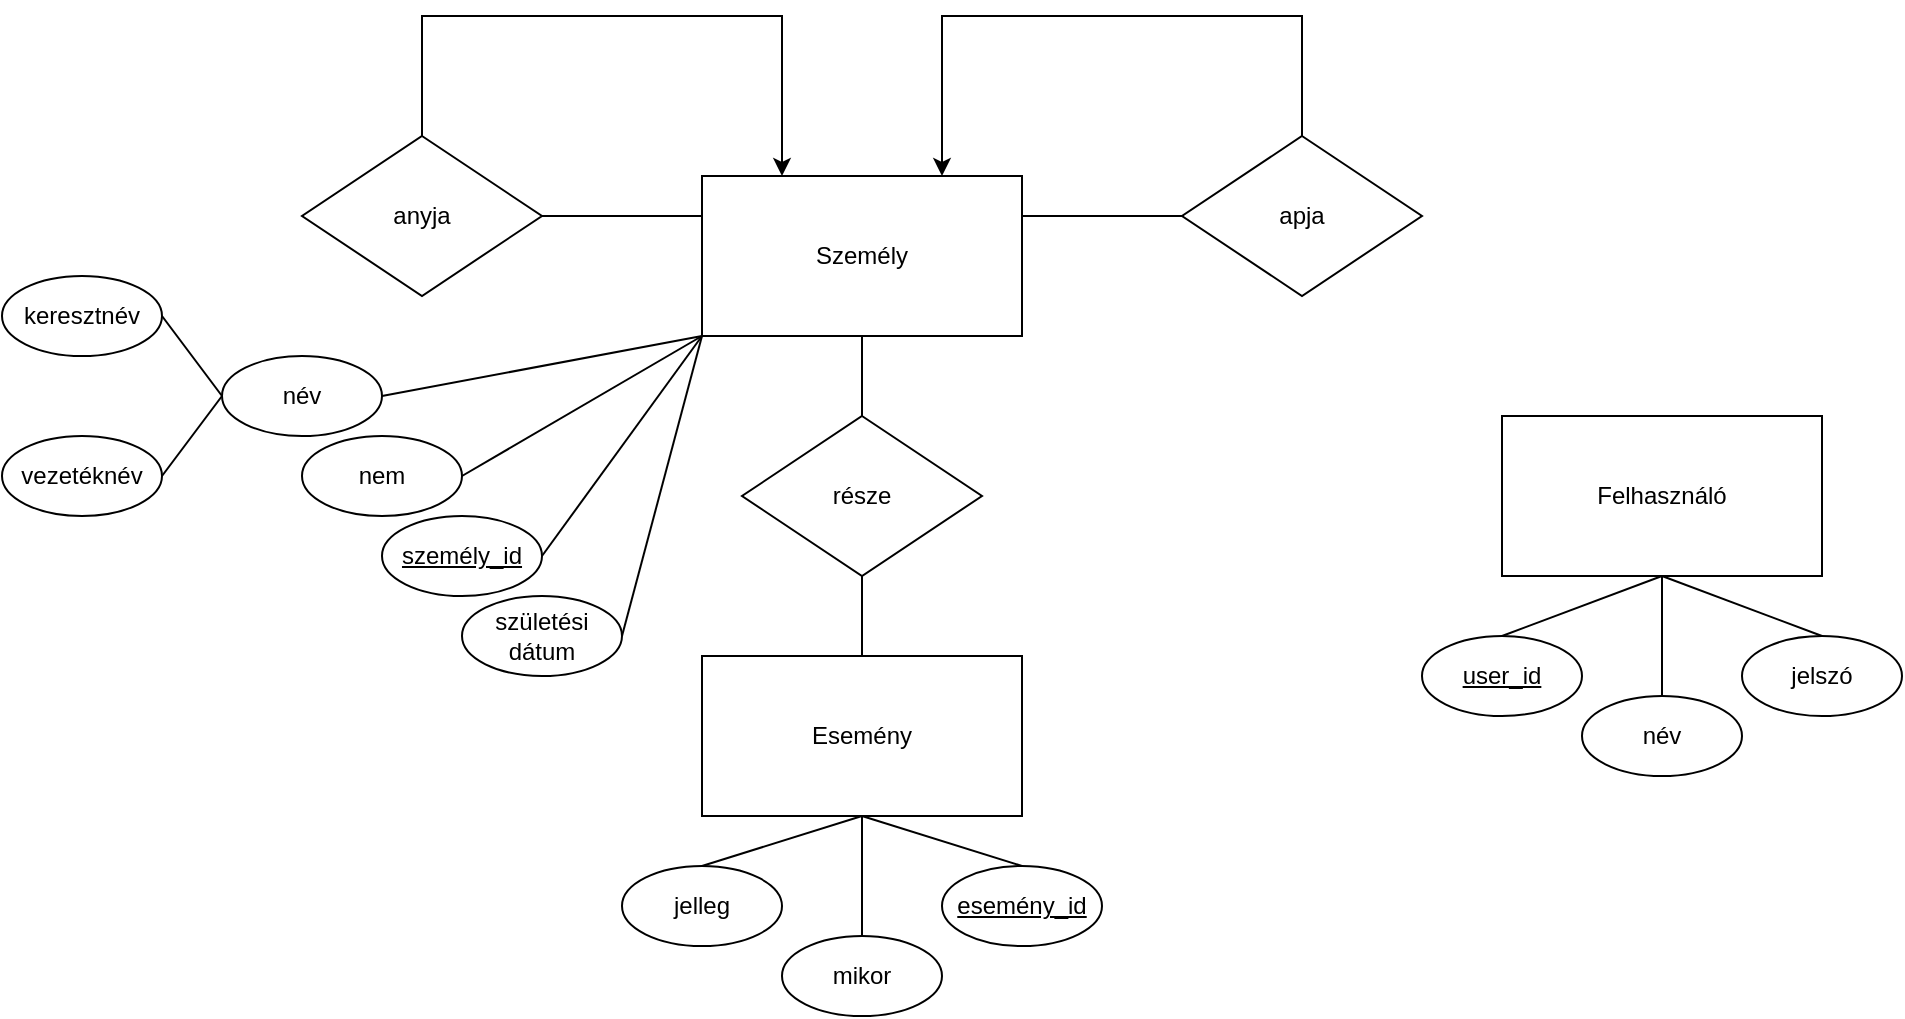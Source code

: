 <mxfile version="24.8.0">
  <diagram name="1 oldal" id="9vh7eyJ1dwKk6i9vnTL6">
    <mxGraphModel dx="1434" dy="685" grid="1" gridSize="10" guides="1" tooltips="1" connect="1" arrows="1" fold="1" page="1" pageScale="1" pageWidth="827" pageHeight="1169" math="0" shadow="0">
      <root>
        <mxCell id="0" />
        <mxCell id="1" parent="0" />
        <mxCell id="SWTcsgD4l01JTWnC3AS4-1" value="Személy" style="rounded=0;whiteSpace=wrap;html=1;" parent="1" vertex="1">
          <mxGeometry x="360" y="240" width="160" height="80" as="geometry" />
        </mxCell>
        <mxCell id="SWTcsgD4l01JTWnC3AS4-3" value="név" style="ellipse;whiteSpace=wrap;html=1;" parent="1" vertex="1">
          <mxGeometry x="120" y="330" width="80" height="40" as="geometry" />
        </mxCell>
        <mxCell id="SWTcsgD4l01JTWnC3AS4-4" value="&lt;div&gt;vezetéknév&lt;/div&gt;" style="ellipse;whiteSpace=wrap;html=1;" parent="1" vertex="1">
          <mxGeometry x="10" y="370" width="80" height="40" as="geometry" />
        </mxCell>
        <mxCell id="SWTcsgD4l01JTWnC3AS4-5" value="&lt;div&gt;keresztnév&lt;/div&gt;" style="ellipse;whiteSpace=wrap;html=1;" parent="1" vertex="1">
          <mxGeometry x="10" y="290" width="80" height="40" as="geometry" />
        </mxCell>
        <mxCell id="SWTcsgD4l01JTWnC3AS4-6" value="" style="endArrow=none;html=1;rounded=0;exitX=1;exitY=0.5;exitDx=0;exitDy=0;entryX=0;entryY=1;entryDx=0;entryDy=0;" parent="1" source="SWTcsgD4l01JTWnC3AS4-3" target="SWTcsgD4l01JTWnC3AS4-1" edge="1">
          <mxGeometry width="50" height="50" relative="1" as="geometry">
            <mxPoint x="390" y="310" as="sourcePoint" />
            <mxPoint x="440" y="260" as="targetPoint" />
          </mxGeometry>
        </mxCell>
        <mxCell id="SWTcsgD4l01JTWnC3AS4-7" value="" style="endArrow=none;html=1;rounded=0;exitX=0;exitY=0.5;exitDx=0;exitDy=0;entryX=1;entryY=0.5;entryDx=0;entryDy=0;" parent="1" source="SWTcsgD4l01JTWnC3AS4-3" target="SWTcsgD4l01JTWnC3AS4-5" edge="1">
          <mxGeometry width="50" height="50" relative="1" as="geometry">
            <mxPoint x="390" y="310" as="sourcePoint" />
            <mxPoint x="440" y="260" as="targetPoint" />
          </mxGeometry>
        </mxCell>
        <mxCell id="SWTcsgD4l01JTWnC3AS4-8" value="" style="endArrow=none;html=1;rounded=0;entryX=1;entryY=0.5;entryDx=0;entryDy=0;exitX=0;exitY=0.5;exitDx=0;exitDy=0;" parent="1" source="SWTcsgD4l01JTWnC3AS4-3" target="SWTcsgD4l01JTWnC3AS4-4" edge="1">
          <mxGeometry width="50" height="50" relative="1" as="geometry">
            <mxPoint x="120" y="360" as="sourcePoint" />
            <mxPoint x="100" y="320" as="targetPoint" />
          </mxGeometry>
        </mxCell>
        <mxCell id="SWTcsgD4l01JTWnC3AS4-9" value="nem" style="ellipse;whiteSpace=wrap;html=1;" parent="1" vertex="1">
          <mxGeometry x="160" y="370" width="80" height="40" as="geometry" />
        </mxCell>
        <mxCell id="SWTcsgD4l01JTWnC3AS4-10" value="születési dátum" style="ellipse;whiteSpace=wrap;html=1;" parent="1" vertex="1">
          <mxGeometry x="240" y="450" width="80" height="40" as="geometry" />
        </mxCell>
        <mxCell id="SWTcsgD4l01JTWnC3AS4-11" value="&lt;u&gt;személy_id&lt;/u&gt;" style="ellipse;whiteSpace=wrap;html=1;" parent="1" vertex="1">
          <mxGeometry x="200" y="410" width="80" height="40" as="geometry" />
        </mxCell>
        <mxCell id="SWTcsgD4l01JTWnC3AS4-12" value="" style="endArrow=none;html=1;rounded=0;entryX=0;entryY=1;entryDx=0;entryDy=0;exitX=1;exitY=0.5;exitDx=0;exitDy=0;" parent="1" source="SWTcsgD4l01JTWnC3AS4-9" target="SWTcsgD4l01JTWnC3AS4-1" edge="1">
          <mxGeometry width="50" height="50" relative="1" as="geometry">
            <mxPoint x="360" y="400" as="sourcePoint" />
            <mxPoint x="410" y="350" as="targetPoint" />
          </mxGeometry>
        </mxCell>
        <mxCell id="SWTcsgD4l01JTWnC3AS4-14" value="" style="endArrow=none;html=1;rounded=0;entryX=0;entryY=1;entryDx=0;entryDy=0;exitX=1;exitY=0.5;exitDx=0;exitDy=0;" parent="1" source="SWTcsgD4l01JTWnC3AS4-11" target="SWTcsgD4l01JTWnC3AS4-1" edge="1">
          <mxGeometry width="50" height="50" relative="1" as="geometry">
            <mxPoint x="240" y="430" as="sourcePoint" />
            <mxPoint x="380" y="310" as="targetPoint" />
          </mxGeometry>
        </mxCell>
        <mxCell id="SWTcsgD4l01JTWnC3AS4-15" value="" style="endArrow=none;html=1;rounded=0;entryX=0;entryY=1;entryDx=0;entryDy=0;exitX=1;exitY=0.5;exitDx=0;exitDy=0;" parent="1" source="SWTcsgD4l01JTWnC3AS4-10" target="SWTcsgD4l01JTWnC3AS4-1" edge="1">
          <mxGeometry width="50" height="50" relative="1" as="geometry">
            <mxPoint x="250" y="440" as="sourcePoint" />
            <mxPoint x="390" y="320" as="targetPoint" />
          </mxGeometry>
        </mxCell>
        <mxCell id="SWTcsgD4l01JTWnC3AS4-16" value="anyja" style="rhombus;whiteSpace=wrap;html=1;" parent="1" vertex="1">
          <mxGeometry x="160" y="220" width="120" height="80" as="geometry" />
        </mxCell>
        <mxCell id="SWTcsgD4l01JTWnC3AS4-17" value="apja" style="rhombus;whiteSpace=wrap;html=1;" parent="1" vertex="1">
          <mxGeometry x="600" y="220" width="120" height="80" as="geometry" />
        </mxCell>
        <mxCell id="SWTcsgD4l01JTWnC3AS4-18" value="" style="endArrow=none;html=1;rounded=0;exitX=1;exitY=0.5;exitDx=0;exitDy=0;entryX=0;entryY=0.25;entryDx=0;entryDy=0;" parent="1" source="SWTcsgD4l01JTWnC3AS4-16" target="SWTcsgD4l01JTWnC3AS4-1" edge="1">
          <mxGeometry width="50" height="50" relative="1" as="geometry">
            <mxPoint x="360" y="280" as="sourcePoint" />
            <mxPoint x="410" y="230" as="targetPoint" />
          </mxGeometry>
        </mxCell>
        <mxCell id="SWTcsgD4l01JTWnC3AS4-20" value="" style="endArrow=none;html=1;rounded=0;exitX=1;exitY=0.25;exitDx=0;exitDy=0;entryX=0;entryY=0.5;entryDx=0;entryDy=0;" parent="1" source="SWTcsgD4l01JTWnC3AS4-1" target="SWTcsgD4l01JTWnC3AS4-17" edge="1">
          <mxGeometry width="50" height="50" relative="1" as="geometry">
            <mxPoint x="296" y="283" as="sourcePoint" />
            <mxPoint x="380" y="280" as="targetPoint" />
          </mxGeometry>
        </mxCell>
        <mxCell id="SWTcsgD4l01JTWnC3AS4-21" value="" style="endArrow=classic;html=1;rounded=0;exitX=0.5;exitY=0;exitDx=0;exitDy=0;entryX=0.25;entryY=0;entryDx=0;entryDy=0;" parent="1" source="SWTcsgD4l01JTWnC3AS4-16" edge="1" target="SWTcsgD4l01JTWnC3AS4-1">
          <mxGeometry width="50" height="50" relative="1" as="geometry">
            <mxPoint x="360" y="280" as="sourcePoint" />
            <mxPoint x="370" y="240" as="targetPoint" />
            <Array as="points">
              <mxPoint x="220" y="160" />
              <mxPoint x="400" y="160" />
            </Array>
          </mxGeometry>
        </mxCell>
        <mxCell id="SWTcsgD4l01JTWnC3AS4-22" value="" style="endArrow=classic;html=1;rounded=0;exitX=0.5;exitY=0;exitDx=0;exitDy=0;entryX=0.75;entryY=0;entryDx=0;entryDy=0;" parent="1" source="SWTcsgD4l01JTWnC3AS4-17" target="SWTcsgD4l01JTWnC3AS4-1" edge="1">
          <mxGeometry width="50" height="50" relative="1" as="geometry">
            <mxPoint x="210" y="250" as="sourcePoint" />
            <mxPoint x="410" y="250" as="targetPoint" />
            <Array as="points">
              <mxPoint x="660" y="160" />
              <mxPoint x="480" y="160" />
            </Array>
          </mxGeometry>
        </mxCell>
        <mxCell id="SWTcsgD4l01JTWnC3AS4-30" value="Esemény" style="rounded=0;whiteSpace=wrap;html=1;" parent="1" vertex="1">
          <mxGeometry x="360" y="480" width="160" height="80" as="geometry" />
        </mxCell>
        <mxCell id="SWTcsgD4l01JTWnC3AS4-31" value="&lt;u&gt;esemény_id&lt;/u&gt;" style="ellipse;whiteSpace=wrap;html=1;" parent="1" vertex="1">
          <mxGeometry x="480" y="585" width="80" height="40" as="geometry" />
        </mxCell>
        <mxCell id="SWTcsgD4l01JTWnC3AS4-32" value="mikor" style="ellipse;whiteSpace=wrap;html=1;" parent="1" vertex="1">
          <mxGeometry x="400" y="620" width="80" height="40" as="geometry" />
        </mxCell>
        <mxCell id="SWTcsgD4l01JTWnC3AS4-33" value="jelleg" style="ellipse;whiteSpace=wrap;html=1;" parent="1" vertex="1">
          <mxGeometry x="320" y="585" width="80" height="40" as="geometry" />
        </mxCell>
        <mxCell id="SWTcsgD4l01JTWnC3AS4-34" value="" style="endArrow=none;html=1;rounded=0;entryX=0.5;entryY=1;entryDx=0;entryDy=0;exitX=0.5;exitY=0;exitDx=0;exitDy=0;" parent="1" source="SWTcsgD4l01JTWnC3AS4-33" target="SWTcsgD4l01JTWnC3AS4-30" edge="1">
          <mxGeometry width="50" height="50" relative="1" as="geometry">
            <mxPoint x="330" y="480" as="sourcePoint" />
            <mxPoint x="370" y="330" as="targetPoint" />
          </mxGeometry>
        </mxCell>
        <mxCell id="SWTcsgD4l01JTWnC3AS4-35" value="" style="endArrow=none;html=1;rounded=0;entryX=0.5;entryY=1;entryDx=0;entryDy=0;exitX=0.5;exitY=0;exitDx=0;exitDy=0;" parent="1" source="SWTcsgD4l01JTWnC3AS4-32" target="SWTcsgD4l01JTWnC3AS4-30" edge="1">
          <mxGeometry width="50" height="50" relative="1" as="geometry">
            <mxPoint x="440" y="630" as="sourcePoint" />
            <mxPoint x="450" y="580" as="targetPoint" />
          </mxGeometry>
        </mxCell>
        <mxCell id="SWTcsgD4l01JTWnC3AS4-36" value="" style="endArrow=none;html=1;rounded=0;entryX=0.5;entryY=1;entryDx=0;entryDy=0;exitX=0.5;exitY=0;exitDx=0;exitDy=0;" parent="1" source="SWTcsgD4l01JTWnC3AS4-31" target="SWTcsgD4l01JTWnC3AS4-30" edge="1">
          <mxGeometry width="50" height="50" relative="1" as="geometry">
            <mxPoint x="380" y="640" as="sourcePoint" />
            <mxPoint x="460" y="590" as="targetPoint" />
          </mxGeometry>
        </mxCell>
        <mxCell id="SWTcsgD4l01JTWnC3AS4-37" value="része" style="rhombus;whiteSpace=wrap;html=1;" parent="1" vertex="1">
          <mxGeometry x="380" y="360" width="120" height="80" as="geometry" />
        </mxCell>
        <mxCell id="SWTcsgD4l01JTWnC3AS4-38" value="" style="endArrow=none;html=1;rounded=0;entryX=0.5;entryY=1;entryDx=0;entryDy=0;exitX=0.5;exitY=0;exitDx=0;exitDy=0;" parent="1" source="SWTcsgD4l01JTWnC3AS4-37" target="SWTcsgD4l01JTWnC3AS4-1" edge="1">
          <mxGeometry width="50" height="50" relative="1" as="geometry">
            <mxPoint x="390" y="410" as="sourcePoint" />
            <mxPoint x="440" y="360" as="targetPoint" />
          </mxGeometry>
        </mxCell>
        <mxCell id="SWTcsgD4l01JTWnC3AS4-39" value="" style="endArrow=none;html=1;rounded=0;entryX=0.5;entryY=1;entryDx=0;entryDy=0;exitX=0.5;exitY=0;exitDx=0;exitDy=0;" parent="1" source="SWTcsgD4l01JTWnC3AS4-30" target="SWTcsgD4l01JTWnC3AS4-37" edge="1">
          <mxGeometry width="50" height="50" relative="1" as="geometry">
            <mxPoint x="450" y="380" as="sourcePoint" />
            <mxPoint x="450" y="330" as="targetPoint" />
          </mxGeometry>
        </mxCell>
        <mxCell id="SWTcsgD4l01JTWnC3AS4-41" value="Felhasználó" style="rounded=0;whiteSpace=wrap;html=1;" parent="1" vertex="1">
          <mxGeometry x="760" y="360" width="160" height="80" as="geometry" />
        </mxCell>
        <mxCell id="SWTcsgD4l01JTWnC3AS4-42" value="&lt;u&gt;user_id&lt;/u&gt;" style="ellipse;whiteSpace=wrap;html=1;" parent="1" vertex="1">
          <mxGeometry x="720" y="470" width="80" height="40" as="geometry" />
        </mxCell>
        <mxCell id="SWTcsgD4l01JTWnC3AS4-43" value="név" style="ellipse;whiteSpace=wrap;html=1;" parent="1" vertex="1">
          <mxGeometry x="800" y="500" width="80" height="40" as="geometry" />
        </mxCell>
        <mxCell id="SWTcsgD4l01JTWnC3AS4-45" value="jelszó" style="ellipse;whiteSpace=wrap;html=1;" parent="1" vertex="1">
          <mxGeometry x="880" y="470" width="80" height="40" as="geometry" />
        </mxCell>
        <mxCell id="SWTcsgD4l01JTWnC3AS4-46" value="" style="endArrow=none;html=1;rounded=0;entryX=0.5;entryY=1;entryDx=0;entryDy=0;exitX=0.5;exitY=0;exitDx=0;exitDy=0;" parent="1" target="SWTcsgD4l01JTWnC3AS4-41" edge="1">
          <mxGeometry width="50" height="50" relative="1" as="geometry">
            <mxPoint x="760" y="470" as="sourcePoint" />
            <mxPoint x="490" y="570" as="targetPoint" />
          </mxGeometry>
        </mxCell>
        <mxCell id="SWTcsgD4l01JTWnC3AS4-47" value="" style="endArrow=none;html=1;rounded=0;exitX=0.5;exitY=0;exitDx=0;exitDy=0;" parent="1" source="SWTcsgD4l01JTWnC3AS4-43" edge="1">
          <mxGeometry width="50" height="50" relative="1" as="geometry">
            <mxPoint x="770" y="480" as="sourcePoint" />
            <mxPoint x="840" y="440" as="targetPoint" />
          </mxGeometry>
        </mxCell>
        <mxCell id="SWTcsgD4l01JTWnC3AS4-48" value="" style="endArrow=none;html=1;rounded=0;exitX=0.5;exitY=0;exitDx=0;exitDy=0;" parent="1" source="SWTcsgD4l01JTWnC3AS4-45" edge="1">
          <mxGeometry width="50" height="50" relative="1" as="geometry">
            <mxPoint x="780" y="490" as="sourcePoint" />
            <mxPoint x="840" y="440" as="targetPoint" />
          </mxGeometry>
        </mxCell>
      </root>
    </mxGraphModel>
  </diagram>
</mxfile>
